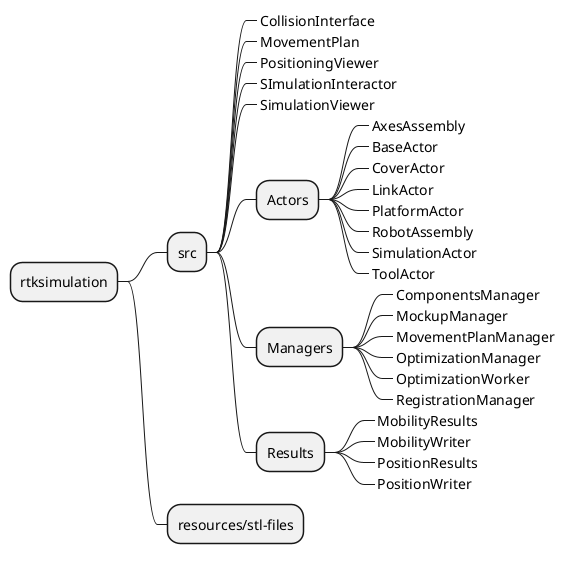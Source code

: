 @startmindmap rtksimulation

+ rtksimulation
++ src
+++_ CollisionInterface
+++_ MovementPlan
+++_ PositioningViewer
+++_ SImulationInteractor
+++_ SimulationViewer
+++ Actors
++++_ AxesAssembly
++++_ BaseActor
++++_ CoverActor
++++_ LinkActor
++++_ PlatformActor
++++_ RobotAssembly
++++_ SimulationActor
++++_ ToolActor
+++ Managers
++++_ ComponentsManager
++++_ MockupManager
++++_ MovementPlanManager
++++_ OptimizationManager
++++_ OptimizationWorker
++++_ RegistrationManager
+++ Results
++++_ MobilityResults
++++_ MobilityWriter
++++_ PositionResults
++++_ PositionWriter
++ resources/stl-files

@endmindmap
